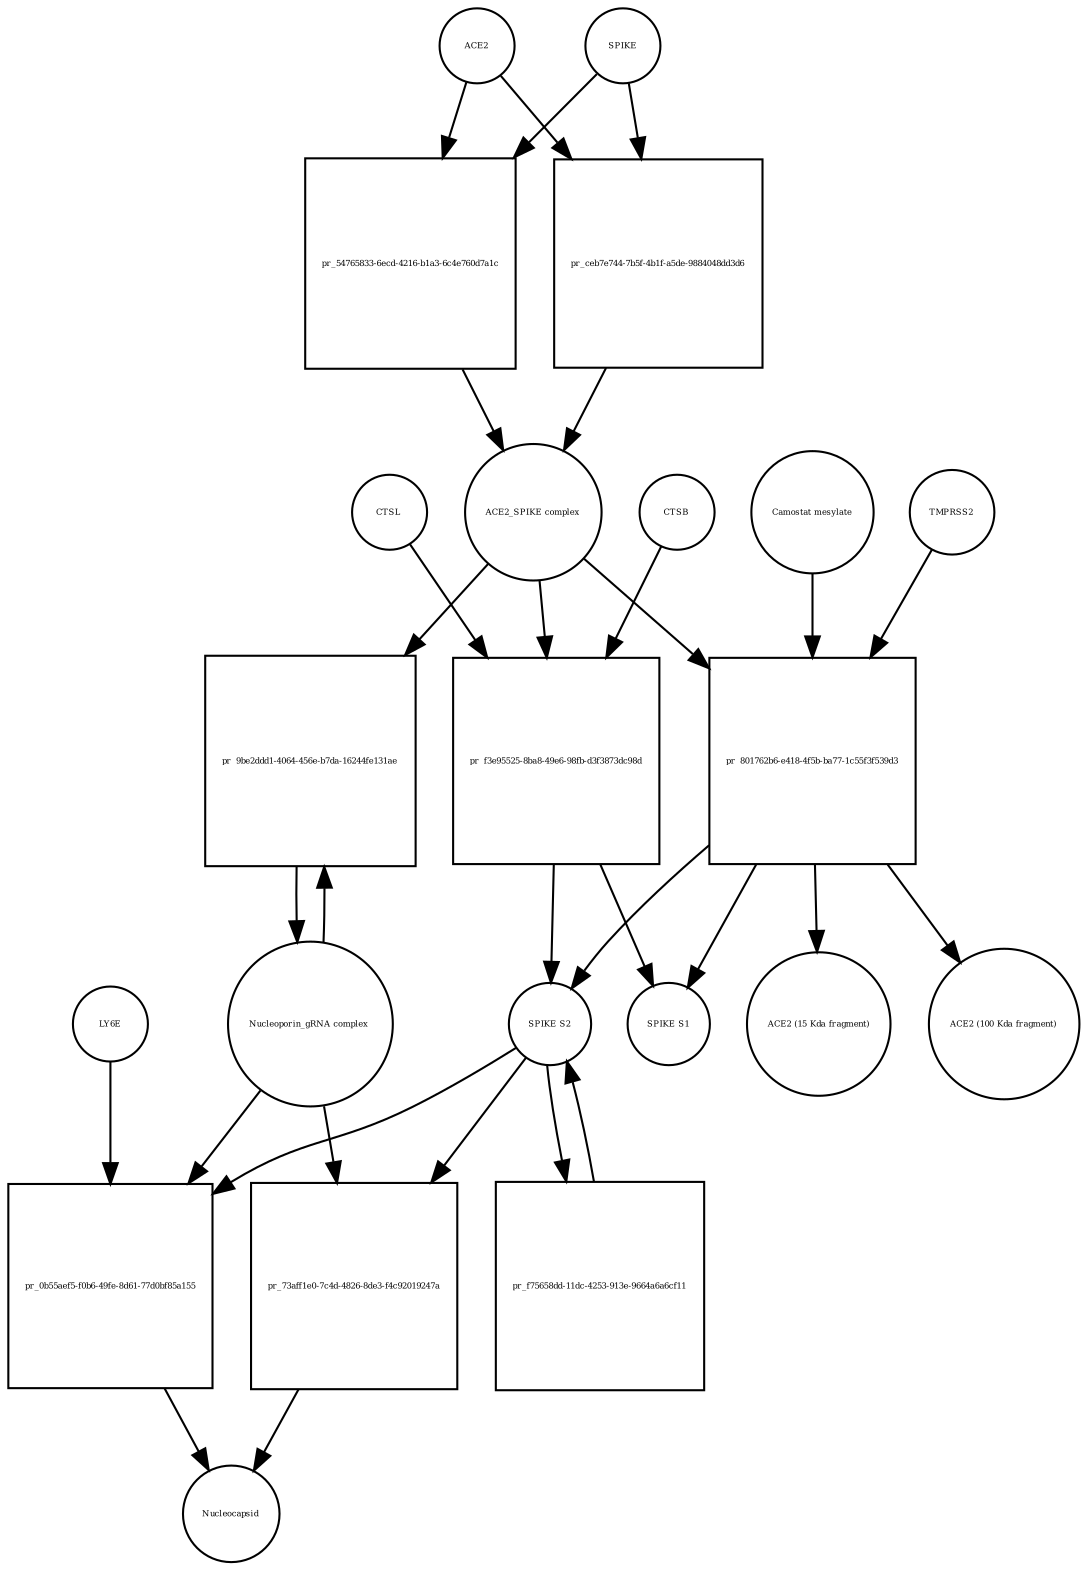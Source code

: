 strict digraph  {
ACE2 [annotation="", bipartite=0, cls=macromolecule, fontsize=4, label=ACE2, shape=circle];
"pr_54765833-6ecd-4216-b1a3-6c4e760d7a1c" [annotation="", bipartite=1, cls=process, fontsize=4, label="pr_54765833-6ecd-4216-b1a3-6c4e760d7a1c", shape=square];
"ACE2_SPIKE complex" [annotation="", bipartite=0, cls=complex, fontsize=4, label="ACE2_SPIKE complex", shape=circle];
SPIKE [annotation="", bipartite=0, cls="macromolecule multimer", fontsize=4, label=SPIKE, shape=circle];
"Nucleoporin_gRNA complex " [annotation="", bipartite=0, cls=complex, fontsize=4, label="Nucleoporin_gRNA complex ", shape=circle];
"pr_9be2ddd1-4064-456e-b7da-16244fe131ae" [annotation="", bipartite=1, cls=process, fontsize=4, label="pr_9be2ddd1-4064-456e-b7da-16244fe131ae", shape=square];
"pr_f3e95525-8ba8-49e6-98fb-d3f3873dc98d" [annotation="", bipartite=1, cls=process, fontsize=4, label="pr_f3e95525-8ba8-49e6-98fb-d3f3873dc98d", shape=square];
"SPIKE S2" [annotation="", bipartite=0, cls=macromolecule, fontsize=4, label="SPIKE S2", shape=circle];
CTSB [annotation="", bipartite=0, cls=macromolecule, fontsize=4, label=CTSB, shape=circle];
CTSL [annotation="", bipartite=0, cls=macromolecule, fontsize=4, label=CTSL, shape=circle];
"SPIKE S1" [annotation="", bipartite=0, cls=macromolecule, fontsize=4, label="SPIKE S1", shape=circle];
"pr_801762b6-e418-4f5b-ba77-1c55f3f539d3" [annotation="", bipartite=1, cls=process, fontsize=4, label="pr_801762b6-e418-4f5b-ba77-1c55f3f539d3", shape=square];
TMPRSS2 [annotation="", bipartite=0, cls=macromolecule, fontsize=4, label=TMPRSS2, shape=circle];
"Camostat mesylate" [annotation="urn_miriam_pubchem.compound_2536", bipartite=0, cls="simple chemical", fontsize=4, label="Camostat mesylate", shape=circle];
"ACE2 (15 Kda fragment)" [annotation="", bipartite=0, cls=macromolecule, fontsize=4, label="ACE2 (15 Kda fragment)", shape=circle];
"ACE2 (100 Kda fragment)" [annotation="", bipartite=0, cls=macromolecule, fontsize=4, label="ACE2 (100 Kda fragment)", shape=circle];
"pr_ceb7e744-7b5f-4b1f-a5de-9884048dd3d6" [annotation="", bipartite=1, cls=process, fontsize=4, label="pr_ceb7e744-7b5f-4b1f-a5de-9884048dd3d6", shape=square];
"pr_0b55aef5-f0b6-49fe-8d61-77d0bf85a155" [annotation="", bipartite=1, cls=process, fontsize=4, label="pr_0b55aef5-f0b6-49fe-8d61-77d0bf85a155", shape=square];
Nucleocapsid [annotation="", bipartite=0, cls=complex, fontsize=4, label=Nucleocapsid, shape=circle];
LY6E [annotation="", bipartite=0, cls=macromolecule, fontsize=4, label=LY6E, shape=circle];
"pr_f75658dd-11dc-4253-913e-9664a6a6cf11" [annotation="", bipartite=1, cls=process, fontsize=4, label="pr_f75658dd-11dc-4253-913e-9664a6a6cf11", shape=square];
"pr_73aff1e0-7c4d-4826-8de3-f4c92019247a" [annotation="", bipartite=1, cls=process, fontsize=4, label="pr_73aff1e0-7c4d-4826-8de3-f4c92019247a", shape=square];
ACE2 -> "pr_54765833-6ecd-4216-b1a3-6c4e760d7a1c"  [annotation="", interaction_type=consumption];
ACE2 -> "pr_ceb7e744-7b5f-4b1f-a5de-9884048dd3d6"  [annotation="", interaction_type=consumption];
"pr_54765833-6ecd-4216-b1a3-6c4e760d7a1c" -> "ACE2_SPIKE complex"  [annotation="", interaction_type=production];
"ACE2_SPIKE complex" -> "pr_9be2ddd1-4064-456e-b7da-16244fe131ae"  [annotation="urn_miriam_pubmed_32142651|urn_miriam_pubmed_32094589", interaction_type=stimulation];
"ACE2_SPIKE complex" -> "pr_f3e95525-8ba8-49e6-98fb-d3f3873dc98d"  [annotation="", interaction_type=consumption];
"ACE2_SPIKE complex" -> "pr_801762b6-e418-4f5b-ba77-1c55f3f539d3"  [annotation="", interaction_type=consumption];
SPIKE -> "pr_54765833-6ecd-4216-b1a3-6c4e760d7a1c"  [annotation="", interaction_type=consumption];
SPIKE -> "pr_ceb7e744-7b5f-4b1f-a5de-9884048dd3d6"  [annotation="", interaction_type=consumption];
"Nucleoporin_gRNA complex " -> "pr_9be2ddd1-4064-456e-b7da-16244fe131ae"  [annotation="", interaction_type=consumption];
"Nucleoporin_gRNA complex " -> "pr_0b55aef5-f0b6-49fe-8d61-77d0bf85a155"  [annotation="", interaction_type=consumption];
"Nucleoporin_gRNA complex " -> "pr_73aff1e0-7c4d-4826-8de3-f4c92019247a"  [annotation="", interaction_type=consumption];
"pr_9be2ddd1-4064-456e-b7da-16244fe131ae" -> "Nucleoporin_gRNA complex "  [annotation="", interaction_type=production];
"pr_f3e95525-8ba8-49e6-98fb-d3f3873dc98d" -> "SPIKE S2"  [annotation="", interaction_type=production];
"pr_f3e95525-8ba8-49e6-98fb-d3f3873dc98d" -> "SPIKE S1"  [annotation="", interaction_type=production];
"SPIKE S2" -> "pr_0b55aef5-f0b6-49fe-8d61-77d0bf85a155"  [annotation="urn_miriam_doi_10.1101%2F2020.03.05.979260|urn_miriam_doi_10.1101%2F2020.04.02.021469", interaction_type=stimulation];
"SPIKE S2" -> "pr_f75658dd-11dc-4253-913e-9664a6a6cf11"  [annotation="", interaction_type=consumption];
"SPIKE S2" -> "pr_73aff1e0-7c4d-4826-8de3-f4c92019247a"  [annotation="", interaction_type=stimulation];
CTSB -> "pr_f3e95525-8ba8-49e6-98fb-d3f3873dc98d"  [annotation=urn_miriam_pubmed_32142651, interaction_type=catalysis];
CTSL -> "pr_f3e95525-8ba8-49e6-98fb-d3f3873dc98d"  [annotation=urn_miriam_pubmed_32142651, interaction_type=catalysis];
"pr_801762b6-e418-4f5b-ba77-1c55f3f539d3" -> "SPIKE S2"  [annotation="", interaction_type=production];
"pr_801762b6-e418-4f5b-ba77-1c55f3f539d3" -> "SPIKE S1"  [annotation="", interaction_type=production];
"pr_801762b6-e418-4f5b-ba77-1c55f3f539d3" -> "ACE2 (15 Kda fragment)"  [annotation="", interaction_type=production];
"pr_801762b6-e418-4f5b-ba77-1c55f3f539d3" -> "ACE2 (100 Kda fragment)"  [annotation="", interaction_type=production];
TMPRSS2 -> "pr_801762b6-e418-4f5b-ba77-1c55f3f539d3"  [annotation="urn_miriam_pubmed_32142651|urn_miriam_pubmed_32094589|urn_miriam_pubmed_24227843", interaction_type=catalysis];
"Camostat mesylate" -> "pr_801762b6-e418-4f5b-ba77-1c55f3f539d3"  [annotation="urn_miriam_pubmed_32142651|urn_miriam_pubmed_32094589|urn_miriam_pubmed_24227843", interaction_type=inhibition];
"pr_ceb7e744-7b5f-4b1f-a5de-9884048dd3d6" -> "ACE2_SPIKE complex"  [annotation="", interaction_type=production];
"pr_0b55aef5-f0b6-49fe-8d61-77d0bf85a155" -> Nucleocapsid  [annotation="", interaction_type=production];
LY6E -> "pr_0b55aef5-f0b6-49fe-8d61-77d0bf85a155"  [annotation="urn_miriam_doi_10.1101%2F2020.03.05.979260|urn_miriam_doi_10.1101%2F2020.04.02.021469", interaction_type=inhibition];
"pr_f75658dd-11dc-4253-913e-9664a6a6cf11" -> "SPIKE S2"  [annotation="", interaction_type=production];
"pr_73aff1e0-7c4d-4826-8de3-f4c92019247a" -> Nucleocapsid  [annotation="", interaction_type=production];
}
